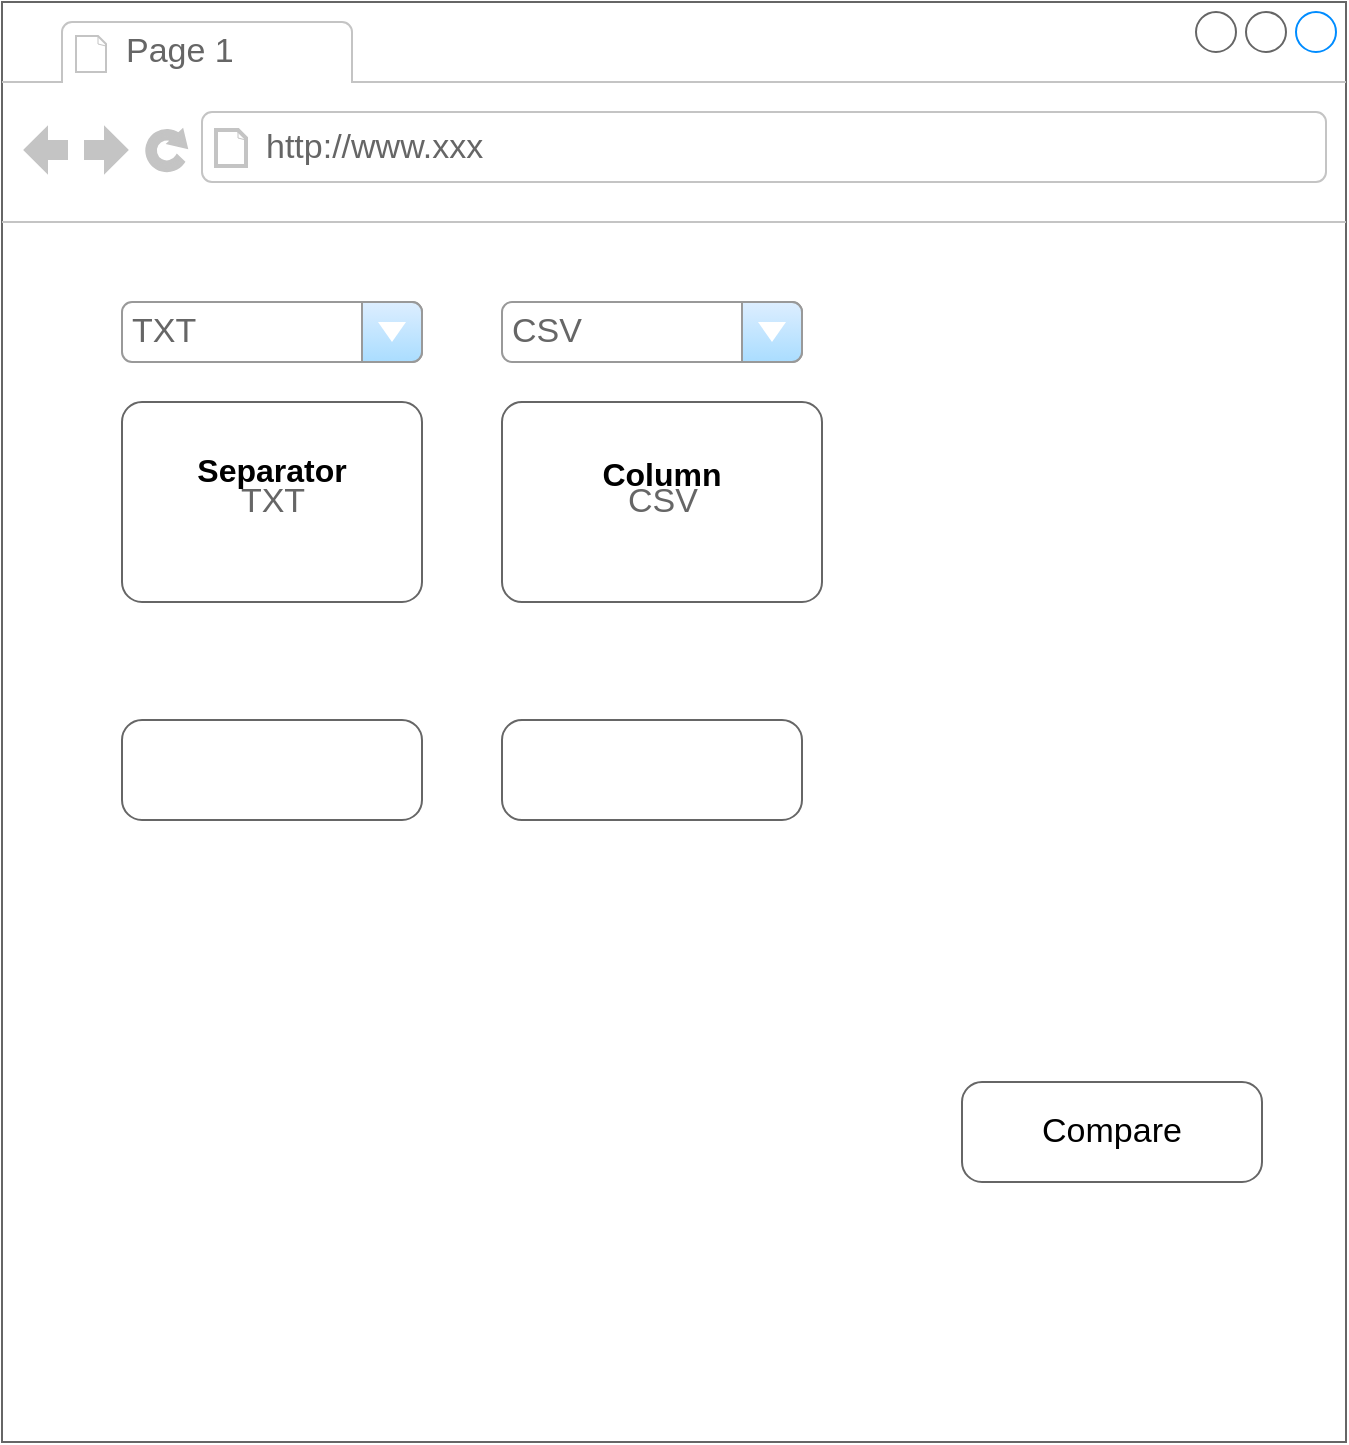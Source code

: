 <mxfile version="14.4.2" type="github">
  <diagram id="BIsKbhyatXel8_WN1CCF" name="Page-1">
    <mxGraphModel dx="1422" dy="772" grid="1" gridSize="10" guides="1" tooltips="1" connect="1" arrows="1" fold="1" page="1" pageScale="1" pageWidth="827" pageHeight="1169" math="0" shadow="0">
      <root>
        <mxCell id="0" />
        <mxCell id="1" parent="0" />
        <mxCell id="EurMPWX4C0CIGNX6tZvg-16" value="" style="strokeWidth=1;shadow=0;dashed=0;align=center;html=1;shape=mxgraph.mockup.containers.browserWindow;rSize=0;strokeColor=#666666;strokeColor2=#008cff;strokeColor3=#c4c4c4;mainText=,;recursiveResize=0;" parent="1" vertex="1">
          <mxGeometry x="40" y="880" width="672" height="720" as="geometry" />
        </mxCell>
        <mxCell id="EurMPWX4C0CIGNX6tZvg-17" value="Page 1" style="strokeWidth=1;shadow=0;dashed=0;align=center;html=1;shape=mxgraph.mockup.containers.anchor;fontSize=17;fontColor=#666666;align=left;" parent="EurMPWX4C0CIGNX6tZvg-16" vertex="1">
          <mxGeometry x="60" y="12" width="110" height="26" as="geometry" />
        </mxCell>
        <object label="http://www.xxx" id="EurMPWX4C0CIGNX6tZvg-18">
          <mxCell style="strokeWidth=1;shadow=0;dashed=0;align=center;html=1;shape=mxgraph.mockup.containers.anchor;rSize=0;fontSize=17;fontColor=#666666;align=left;" parent="EurMPWX4C0CIGNX6tZvg-16" vertex="1">
            <mxGeometry x="130" y="60" width="250" height="26" as="geometry" />
          </mxCell>
        </object>
        <mxCell id="gU8XdLcXtA95Glaf5bmJ-7" value="" style="strokeWidth=1;shadow=0;dashed=0;align=center;html=1;shape=mxgraph.mockup.buttons.multiButton;strokeColor=#666666;mainText=;subText=;fontSize=17;fontColor=#666666;fillColor=#FFFFFF;" vertex="1" parent="EurMPWX4C0CIGNX6tZvg-16">
          <mxGeometry x="60" y="359" width="150" height="50" as="geometry" />
        </mxCell>
        <mxCell id="gU8XdLcXtA95Glaf5bmJ-4" value="TXT" style="strokeWidth=1;shadow=0;dashed=0;align=center;html=1;shape=mxgraph.mockup.buttons.multiButton;strokeColor=#666666;mainText=;subText=;fontSize=17;fontColor=#666666;labelBackgroundColor=#ffffff;fillColor=#FFFFFF;" vertex="1" parent="EurMPWX4C0CIGNX6tZvg-16">
          <mxGeometry x="60" y="200" width="150" height="100" as="geometry" />
        </mxCell>
        <mxCell id="gU8XdLcXtA95Glaf5bmJ-5" value="&lt;font color=&quot;#000000&quot;&gt;Separator&lt;/font&gt;" style="strokeWidth=1;shadow=0;dashed=0;align=center;html=1;shape=mxgraph.mockup.anchor;fontSize=16;fontColor=#ffffff;fontStyle=1;whiteSpace=wrap;" vertex="1" parent="gU8XdLcXtA95Glaf5bmJ-4">
          <mxGeometry y="-12.077" width="150" height="92.727" as="geometry" />
        </mxCell>
        <mxCell id="gU8XdLcXtA95Glaf5bmJ-10" value="CSV" style="strokeWidth=1;shadow=0;dashed=0;align=center;html=1;shape=mxgraph.mockup.buttons.multiButton;strokeColor=#666666;mainText=;subText=;labelBackgroundColor=#ffffff;fontSize=17;fontColor=#666666;fillColor=#FFFFFF;" vertex="1" parent="EurMPWX4C0CIGNX6tZvg-16">
          <mxGeometry x="250" y="200" width="160" height="100" as="geometry" />
        </mxCell>
        <mxCell id="gU8XdLcXtA95Glaf5bmJ-11" value="&lt;font color=&quot;#000000&quot;&gt;Column&lt;/font&gt;" style="strokeWidth=1;shadow=0;dashed=0;align=center;html=1;shape=mxgraph.mockup.anchor;fontSize=16;fontColor=#ffffff;fontStyle=1;whiteSpace=wrap;" vertex="1" parent="gU8XdLcXtA95Glaf5bmJ-10">
          <mxGeometry y="16" width="160" height="40" as="geometry" />
        </mxCell>
        <mxCell id="gU8XdLcXtA95Glaf5bmJ-13" value="" style="strokeWidth=1;shadow=0;dashed=0;align=center;html=1;shape=mxgraph.mockup.buttons.multiButton;strokeColor=#666666;mainText=;subText=;fontSize=17;fontColor=#666666;fillColor=#FFFFFF;" vertex="1" parent="EurMPWX4C0CIGNX6tZvg-16">
          <mxGeometry x="250" y="359" width="150" height="50" as="geometry" />
        </mxCell>
        <mxCell id="gU8XdLcXtA95Glaf5bmJ-14" value="&lt;span style=&quot;font-weight: normal&quot;&gt;&lt;font color=&quot;#000000&quot;&gt;Compare&lt;/font&gt;&lt;/span&gt;" style="strokeWidth=1;shadow=0;dashed=0;align=center;html=1;shape=mxgraph.mockup.buttons.button;strokeColor=#666666;fontColor=#ffffff;mainText=;buttonStyle=round;fontSize=17;fontStyle=1;whiteSpace=wrap;labelBackgroundColor=#ffffff;fillColor=#FFFFFF;" vertex="1" parent="EurMPWX4C0CIGNX6tZvg-16">
          <mxGeometry x="480" y="540" width="150" height="50" as="geometry" />
        </mxCell>
        <mxCell id="gU8XdLcXtA95Glaf5bmJ-18" value="TXT" style="strokeWidth=1;shadow=0;dashed=0;align=center;html=1;shape=mxgraph.mockup.forms.comboBox;strokeColor=#999999;fillColor=#ddeeff;align=left;fillColor2=#aaddff;mainText=;fontColor=#666666;fontSize=17;spacingLeft=3;labelBackgroundColor=#ffffff;" vertex="1" parent="EurMPWX4C0CIGNX6tZvg-16">
          <mxGeometry x="60" y="150" width="150" height="30" as="geometry" />
        </mxCell>
        <mxCell id="gU8XdLcXtA95Glaf5bmJ-19" value="CSV" style="strokeWidth=1;shadow=0;dashed=0;align=center;html=1;shape=mxgraph.mockup.forms.comboBox;strokeColor=#999999;fillColor=#ddeeff;align=left;fillColor2=#aaddff;mainText=;fontColor=#666666;fontSize=17;spacingLeft=3;labelBackgroundColor=#ffffff;" vertex="1" parent="EurMPWX4C0CIGNX6tZvg-16">
          <mxGeometry x="250" y="150" width="150" height="30" as="geometry" />
        </mxCell>
      </root>
    </mxGraphModel>
  </diagram>
</mxfile>
